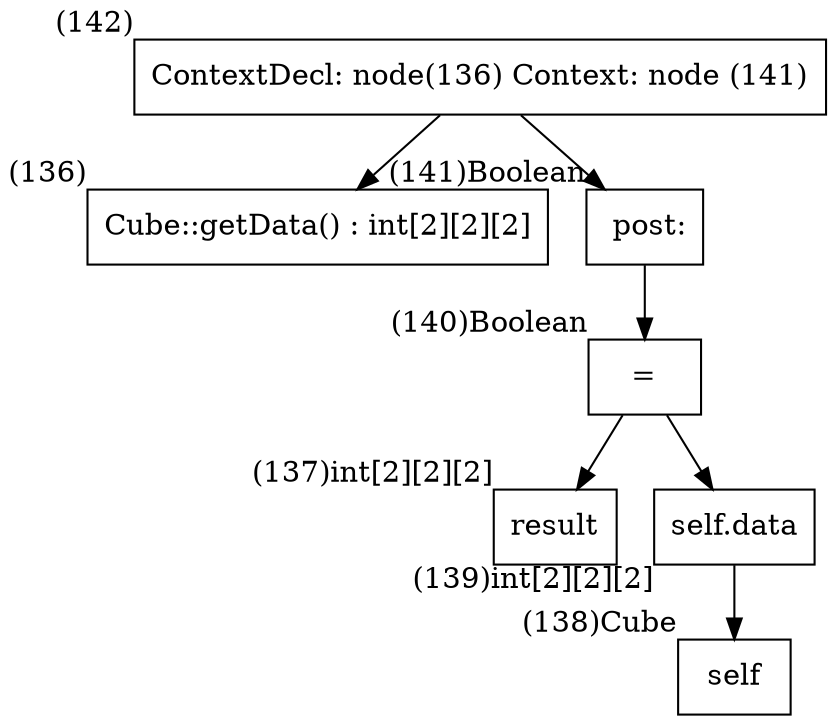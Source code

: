 digraph AST {
  node [shape=box];
  n142 [label="ContextDecl: node(136) Context: node (141)", xlabel="(142)"];
  n142 -> n136;
  n142 -> n141;
  n136 [label="Cube::getData() : int[2][2][2]", xlabel="(136)"];
  n141 [label=" post:", xlabel="(141)Boolean"];
  n141 -> n140;
  n140 [label="=", xlabel="(140)Boolean"];
  n140 -> n137;
  n140 -> n139;
  n137 [label="result", xlabel="(137)int[2][2][2]"];
  n139 [label="self.data", xlabel="(139)int[2][2][2]"];
  n139 -> n138;
  n138 [label="self", xlabel="(138)Cube"];
}
